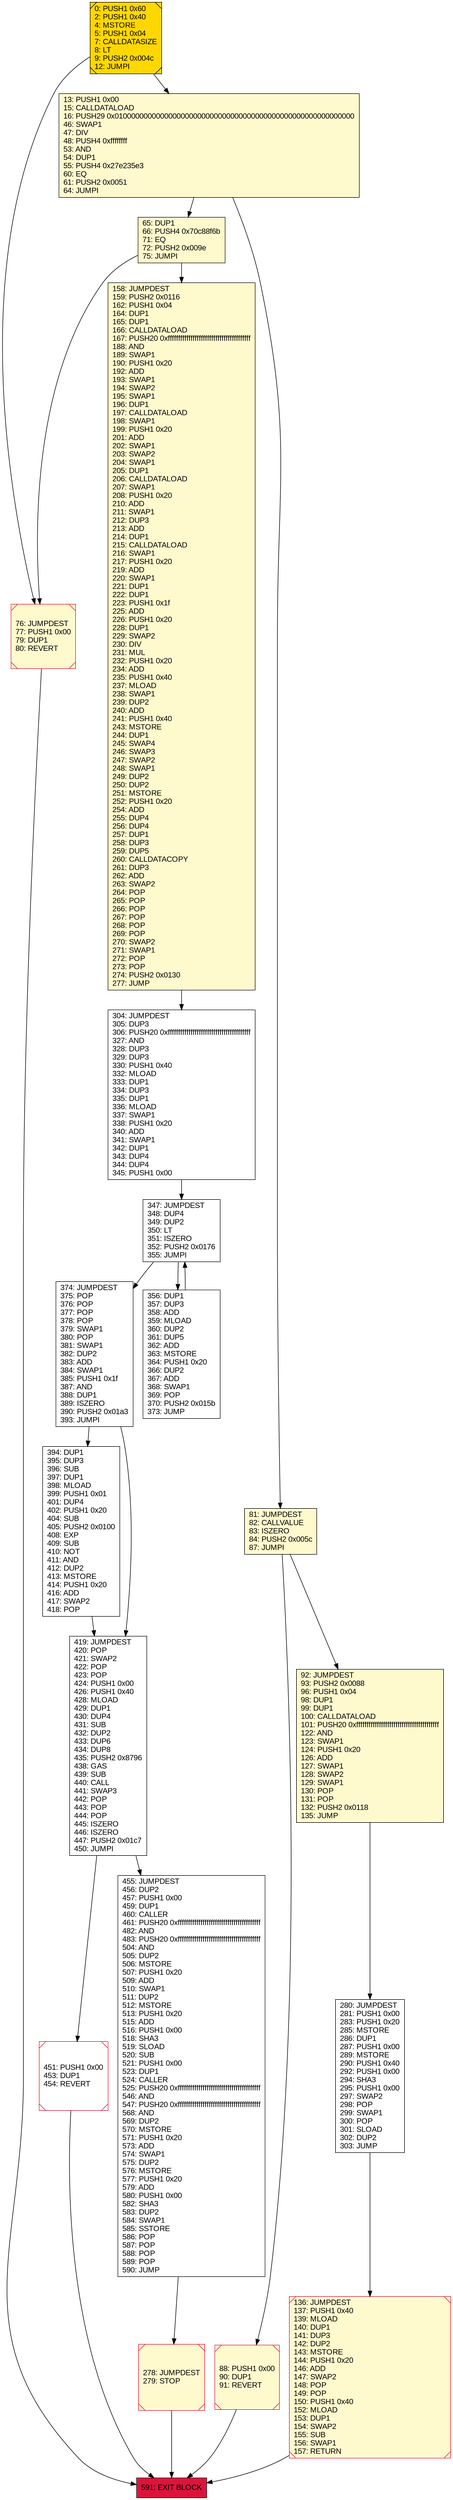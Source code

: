 digraph G {
bgcolor=transparent rankdir=UD;
node [shape=box style=filled color=black fillcolor=white fontname=arial fontcolor=black];
65 [label="65: DUP1\l66: PUSH4 0x70c88f6b\l71: EQ\l72: PUSH2 0x009e\l75: JUMPI\l" fillcolor=lemonchiffon ];
394 [label="394: DUP1\l395: DUP3\l396: SUB\l397: DUP1\l398: MLOAD\l399: PUSH1 0x01\l401: DUP4\l402: PUSH1 0x20\l404: SUB\l405: PUSH2 0x0100\l408: EXP\l409: SUB\l410: NOT\l411: AND\l412: DUP2\l413: MSTORE\l414: PUSH1 0x20\l416: ADD\l417: SWAP2\l418: POP\l" ];
278 [label="278: JUMPDEST\l279: STOP\l" fillcolor=lemonchiffon shape=Msquare color=crimson ];
451 [label="451: PUSH1 0x00\l453: DUP1\l454: REVERT\l" shape=Msquare color=crimson ];
280 [label="280: JUMPDEST\l281: PUSH1 0x00\l283: PUSH1 0x20\l285: MSTORE\l286: DUP1\l287: PUSH1 0x00\l289: MSTORE\l290: PUSH1 0x40\l292: PUSH1 0x00\l294: SHA3\l295: PUSH1 0x00\l297: SWAP2\l298: POP\l299: SWAP1\l300: POP\l301: SLOAD\l302: DUP2\l303: JUMP\l" ];
0 [label="0: PUSH1 0x60\l2: PUSH1 0x40\l4: MSTORE\l5: PUSH1 0x04\l7: CALLDATASIZE\l8: LT\l9: PUSH2 0x004c\l12: JUMPI\l" fillcolor=lemonchiffon shape=Msquare fillcolor=gold ];
76 [label="76: JUMPDEST\l77: PUSH1 0x00\l79: DUP1\l80: REVERT\l" fillcolor=lemonchiffon shape=Msquare color=crimson ];
347 [label="347: JUMPDEST\l348: DUP4\l349: DUP2\l350: LT\l351: ISZERO\l352: PUSH2 0x0176\l355: JUMPI\l" ];
374 [label="374: JUMPDEST\l375: POP\l376: POP\l377: POP\l378: POP\l379: SWAP1\l380: POP\l381: SWAP1\l382: DUP2\l383: ADD\l384: SWAP1\l385: PUSH1 0x1f\l387: AND\l388: DUP1\l389: ISZERO\l390: PUSH2 0x01a3\l393: JUMPI\l" ];
591 [label="591: EXIT BLOCK\l" fillcolor=crimson ];
81 [label="81: JUMPDEST\l82: CALLVALUE\l83: ISZERO\l84: PUSH2 0x005c\l87: JUMPI\l" fillcolor=lemonchiffon ];
158 [label="158: JUMPDEST\l159: PUSH2 0x0116\l162: PUSH1 0x04\l164: DUP1\l165: DUP1\l166: CALLDATALOAD\l167: PUSH20 0xffffffffffffffffffffffffffffffffffffffff\l188: AND\l189: SWAP1\l190: PUSH1 0x20\l192: ADD\l193: SWAP1\l194: SWAP2\l195: SWAP1\l196: DUP1\l197: CALLDATALOAD\l198: SWAP1\l199: PUSH1 0x20\l201: ADD\l202: SWAP1\l203: SWAP2\l204: SWAP1\l205: DUP1\l206: CALLDATALOAD\l207: SWAP1\l208: PUSH1 0x20\l210: ADD\l211: SWAP1\l212: DUP3\l213: ADD\l214: DUP1\l215: CALLDATALOAD\l216: SWAP1\l217: PUSH1 0x20\l219: ADD\l220: SWAP1\l221: DUP1\l222: DUP1\l223: PUSH1 0x1f\l225: ADD\l226: PUSH1 0x20\l228: DUP1\l229: SWAP2\l230: DIV\l231: MUL\l232: PUSH1 0x20\l234: ADD\l235: PUSH1 0x40\l237: MLOAD\l238: SWAP1\l239: DUP2\l240: ADD\l241: PUSH1 0x40\l243: MSTORE\l244: DUP1\l245: SWAP4\l246: SWAP3\l247: SWAP2\l248: SWAP1\l249: DUP2\l250: DUP2\l251: MSTORE\l252: PUSH1 0x20\l254: ADD\l255: DUP4\l256: DUP4\l257: DUP1\l258: DUP3\l259: DUP5\l260: CALLDATACOPY\l261: DUP3\l262: ADD\l263: SWAP2\l264: POP\l265: POP\l266: POP\l267: POP\l268: POP\l269: POP\l270: SWAP2\l271: SWAP1\l272: POP\l273: POP\l274: PUSH2 0x0130\l277: JUMP\l" fillcolor=lemonchiffon ];
356 [label="356: DUP1\l357: DUP3\l358: ADD\l359: MLOAD\l360: DUP2\l361: DUP5\l362: ADD\l363: MSTORE\l364: PUSH1 0x20\l366: DUP2\l367: ADD\l368: SWAP1\l369: POP\l370: PUSH2 0x015b\l373: JUMP\l" ];
419 [label="419: JUMPDEST\l420: POP\l421: SWAP2\l422: POP\l423: POP\l424: PUSH1 0x00\l426: PUSH1 0x40\l428: MLOAD\l429: DUP1\l430: DUP4\l431: SUB\l432: DUP2\l433: DUP6\l434: DUP8\l435: PUSH2 0x8796\l438: GAS\l439: SUB\l440: CALL\l441: SWAP3\l442: POP\l443: POP\l444: POP\l445: ISZERO\l446: ISZERO\l447: PUSH2 0x01c7\l450: JUMPI\l" ];
304 [label="304: JUMPDEST\l305: DUP3\l306: PUSH20 0xffffffffffffffffffffffffffffffffffffffff\l327: AND\l328: DUP3\l329: DUP3\l330: PUSH1 0x40\l332: MLOAD\l333: DUP1\l334: DUP3\l335: DUP1\l336: MLOAD\l337: SWAP1\l338: PUSH1 0x20\l340: ADD\l341: SWAP1\l342: DUP1\l343: DUP4\l344: DUP4\l345: PUSH1 0x00\l" ];
455 [label="455: JUMPDEST\l456: DUP2\l457: PUSH1 0x00\l459: DUP1\l460: CALLER\l461: PUSH20 0xffffffffffffffffffffffffffffffffffffffff\l482: AND\l483: PUSH20 0xffffffffffffffffffffffffffffffffffffffff\l504: AND\l505: DUP2\l506: MSTORE\l507: PUSH1 0x20\l509: ADD\l510: SWAP1\l511: DUP2\l512: MSTORE\l513: PUSH1 0x20\l515: ADD\l516: PUSH1 0x00\l518: SHA3\l519: SLOAD\l520: SUB\l521: PUSH1 0x00\l523: DUP1\l524: CALLER\l525: PUSH20 0xffffffffffffffffffffffffffffffffffffffff\l546: AND\l547: PUSH20 0xffffffffffffffffffffffffffffffffffffffff\l568: AND\l569: DUP2\l570: MSTORE\l571: PUSH1 0x20\l573: ADD\l574: SWAP1\l575: DUP2\l576: MSTORE\l577: PUSH1 0x20\l579: ADD\l580: PUSH1 0x00\l582: SHA3\l583: DUP2\l584: SWAP1\l585: SSTORE\l586: POP\l587: POP\l588: POP\l589: POP\l590: JUMP\l" ];
88 [label="88: PUSH1 0x00\l90: DUP1\l91: REVERT\l" fillcolor=lemonchiffon shape=Msquare color=crimson ];
136 [label="136: JUMPDEST\l137: PUSH1 0x40\l139: MLOAD\l140: DUP1\l141: DUP3\l142: DUP2\l143: MSTORE\l144: PUSH1 0x20\l146: ADD\l147: SWAP2\l148: POP\l149: POP\l150: PUSH1 0x40\l152: MLOAD\l153: DUP1\l154: SWAP2\l155: SUB\l156: SWAP1\l157: RETURN\l" fillcolor=lemonchiffon shape=Msquare color=crimson ];
13 [label="13: PUSH1 0x00\l15: CALLDATALOAD\l16: PUSH29 0x0100000000000000000000000000000000000000000000000000000000\l46: SWAP1\l47: DIV\l48: PUSH4 0xffffffff\l53: AND\l54: DUP1\l55: PUSH4 0x27e235e3\l60: EQ\l61: PUSH2 0x0051\l64: JUMPI\l" fillcolor=lemonchiffon ];
92 [label="92: JUMPDEST\l93: PUSH2 0x0088\l96: PUSH1 0x04\l98: DUP1\l99: DUP1\l100: CALLDATALOAD\l101: PUSH20 0xffffffffffffffffffffffffffffffffffffffff\l122: AND\l123: SWAP1\l124: PUSH1 0x20\l126: ADD\l127: SWAP1\l128: SWAP2\l129: SWAP1\l130: POP\l131: POP\l132: PUSH2 0x0118\l135: JUMP\l" fillcolor=lemonchiffon ];
158 -> 304;
76 -> 591;
81 -> 88;
278 -> 591;
455 -> 278;
419 -> 451;
374 -> 419;
92 -> 280;
304 -> 347;
419 -> 455;
347 -> 374;
65 -> 76;
13 -> 81;
374 -> 394;
451 -> 591;
0 -> 76;
81 -> 92;
65 -> 158;
136 -> 591;
394 -> 419;
88 -> 591;
280 -> 136;
0 -> 13;
13 -> 65;
347 -> 356;
356 -> 347;
}